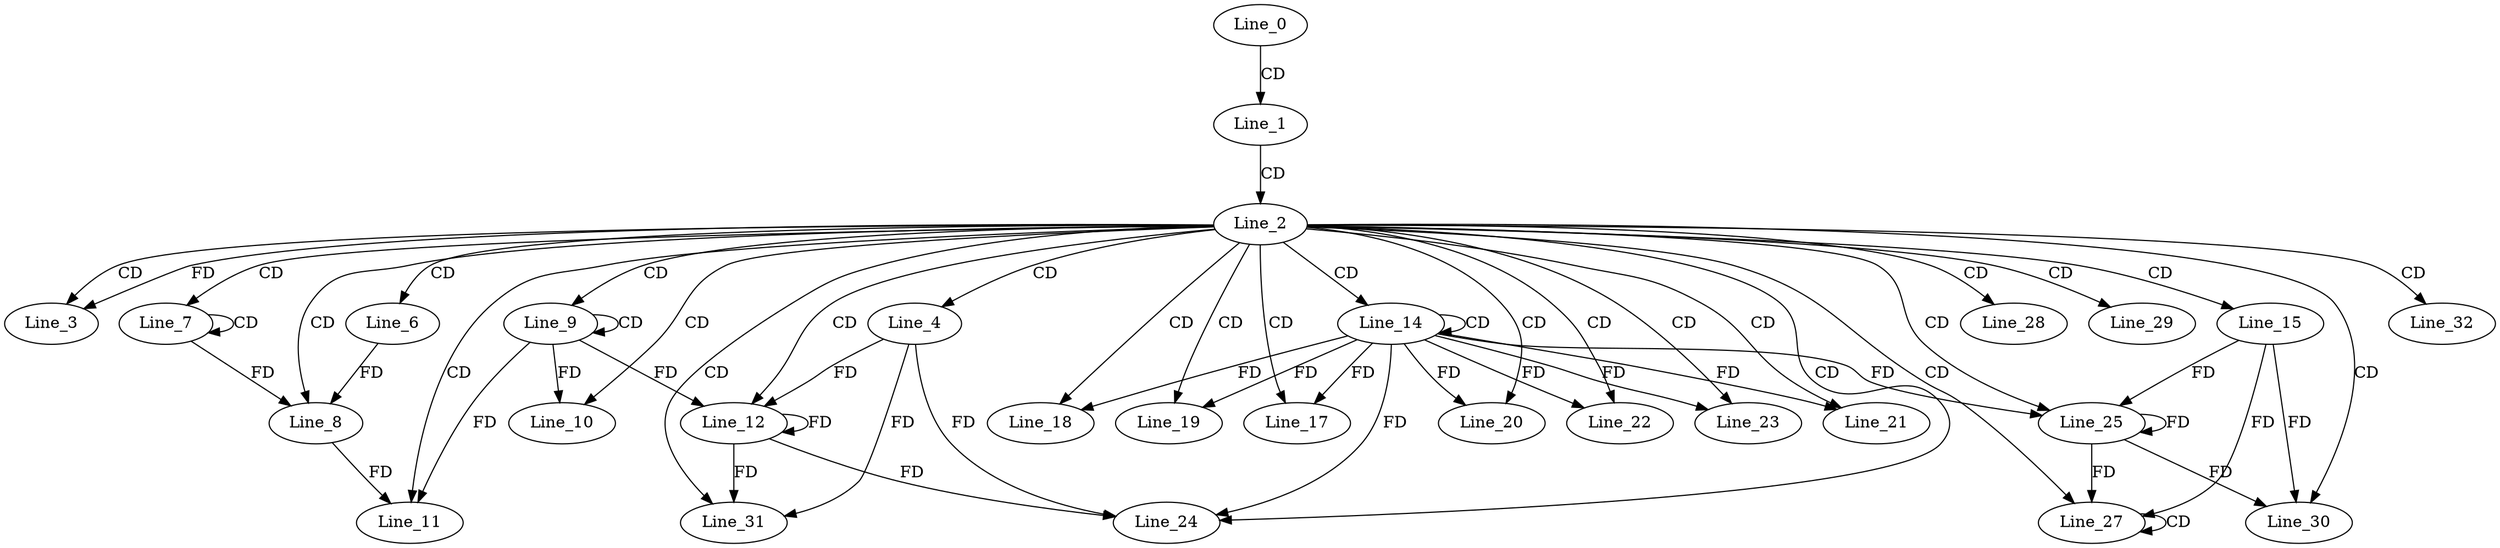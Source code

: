 digraph G {
  Line_0;
  Line_1;
  Line_2;
  Line_3;
  Line_3;
  Line_4;
  Line_6;
  Line_7;
  Line_7;
  Line_8;
  Line_8;
  Line_9;
  Line_9;
  Line_10;
  Line_11;
  Line_12;
  Line_12;
  Line_14;
  Line_14;
  Line_15;
  Line_17;
  Line_18;
  Line_19;
  Line_20;
  Line_21;
  Line_22;
  Line_23;
  Line_24;
  Line_25;
  Line_25;
  Line_27;
  Line_27;
  Line_28;
  Line_29;
  Line_30;
  Line_31;
  Line_32;
  Line_0 -> Line_1 [ label="CD" ];
  Line_1 -> Line_2 [ label="CD" ];
  Line_2 -> Line_3 [ label="CD" ];
  Line_2 -> Line_3 [ label="FD" ];
  Line_2 -> Line_4 [ label="CD" ];
  Line_2 -> Line_6 [ label="CD" ];
  Line_2 -> Line_7 [ label="CD" ];
  Line_7 -> Line_7 [ label="CD" ];
  Line_2 -> Line_8 [ label="CD" ];
  Line_7 -> Line_8 [ label="FD" ];
  Line_6 -> Line_8 [ label="FD" ];
  Line_2 -> Line_9 [ label="CD" ];
  Line_9 -> Line_9 [ label="CD" ];
  Line_2 -> Line_10 [ label="CD" ];
  Line_9 -> Line_10 [ label="FD" ];
  Line_2 -> Line_11 [ label="CD" ];
  Line_9 -> Line_11 [ label="FD" ];
  Line_8 -> Line_11 [ label="FD" ];
  Line_2 -> Line_12 [ label="CD" ];
  Line_4 -> Line_12 [ label="FD" ];
  Line_12 -> Line_12 [ label="FD" ];
  Line_9 -> Line_12 [ label="FD" ];
  Line_2 -> Line_14 [ label="CD" ];
  Line_14 -> Line_14 [ label="CD" ];
  Line_2 -> Line_15 [ label="CD" ];
  Line_2 -> Line_17 [ label="CD" ];
  Line_14 -> Line_17 [ label="FD" ];
  Line_2 -> Line_18 [ label="CD" ];
  Line_14 -> Line_18 [ label="FD" ];
  Line_2 -> Line_19 [ label="CD" ];
  Line_14 -> Line_19 [ label="FD" ];
  Line_2 -> Line_20 [ label="CD" ];
  Line_14 -> Line_20 [ label="FD" ];
  Line_2 -> Line_21 [ label="CD" ];
  Line_14 -> Line_21 [ label="FD" ];
  Line_2 -> Line_22 [ label="CD" ];
  Line_14 -> Line_22 [ label="FD" ];
  Line_2 -> Line_23 [ label="CD" ];
  Line_14 -> Line_23 [ label="FD" ];
  Line_2 -> Line_24 [ label="CD" ];
  Line_14 -> Line_24 [ label="FD" ];
  Line_4 -> Line_24 [ label="FD" ];
  Line_12 -> Line_24 [ label="FD" ];
  Line_2 -> Line_25 [ label="CD" ];
  Line_15 -> Line_25 [ label="FD" ];
  Line_25 -> Line_25 [ label="FD" ];
  Line_14 -> Line_25 [ label="FD" ];
  Line_2 -> Line_27 [ label="CD" ];
  Line_27 -> Line_27 [ label="CD" ];
  Line_15 -> Line_27 [ label="FD" ];
  Line_25 -> Line_27 [ label="FD" ];
  Line_2 -> Line_28 [ label="CD" ];
  Line_2 -> Line_29 [ label="CD" ];
  Line_2 -> Line_30 [ label="CD" ];
  Line_15 -> Line_30 [ label="FD" ];
  Line_25 -> Line_30 [ label="FD" ];
  Line_2 -> Line_31 [ label="CD" ];
  Line_4 -> Line_31 [ label="FD" ];
  Line_12 -> Line_31 [ label="FD" ];
  Line_2 -> Line_32 [ label="CD" ];
}
